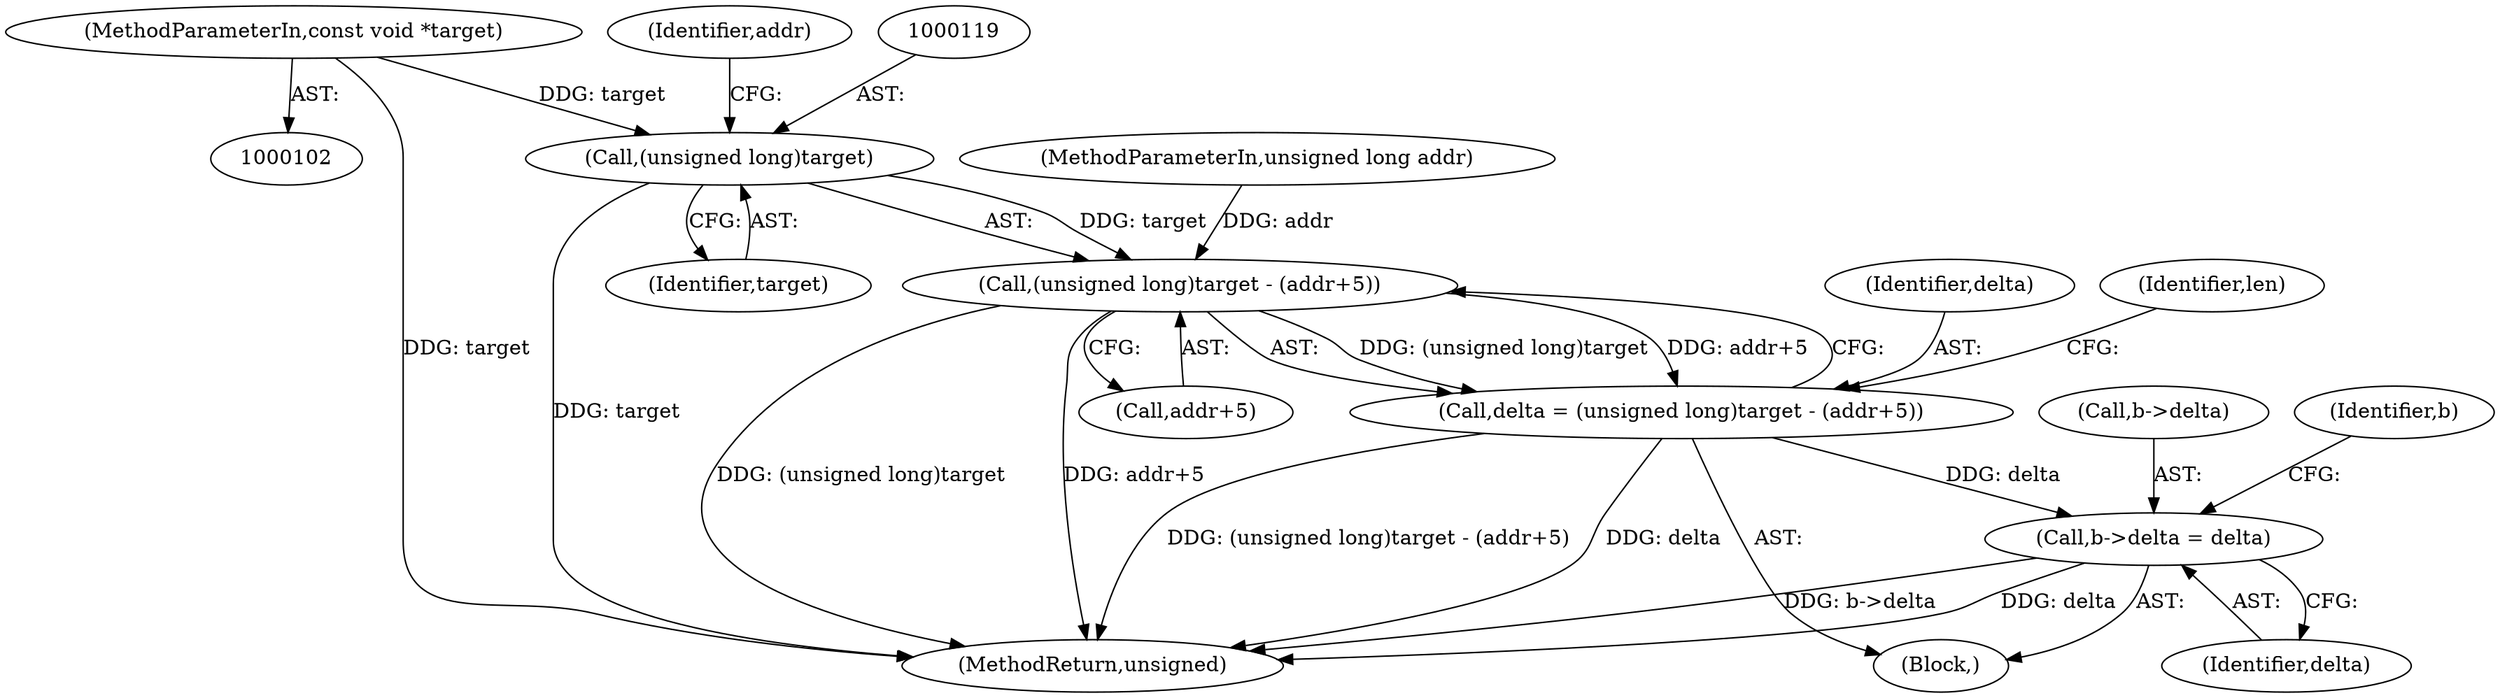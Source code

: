digraph "0_linux_5800dc5c19f34e6e03b5adab1282535cb102fafd@pointer" {
"1000118" [label="(Call,(unsigned long)target)"];
"1000104" [label="(MethodParameterIn,const void *target)"];
"1000117" [label="(Call,(unsigned long)target - (addr+5))"];
"1000115" [label="(Call,delta = (unsigned long)target - (addr+5))"];
"1000141" [label="(Call,b->delta = delta)"];
"1000116" [label="(Identifier,delta)"];
"1000109" [label="(Block,)"];
"1000117" [label="(Call,(unsigned long)target - (addr+5))"];
"1000154" [label="(MethodReturn,unsigned)"];
"1000115" [label="(Call,delta = (unsigned long)target - (addr+5))"];
"1000122" [label="(Identifier,addr)"];
"1000121" [label="(Call,addr+5)"];
"1000120" [label="(Identifier,target)"];
"1000106" [label="(MethodParameterIn,unsigned long addr)"];
"1000142" [label="(Call,b->delta)"];
"1000150" [label="(Identifier,b)"];
"1000104" [label="(MethodParameterIn,const void *target)"];
"1000145" [label="(Identifier,delta)"];
"1000141" [label="(Call,b->delta = delta)"];
"1000118" [label="(Call,(unsigned long)target)"];
"1000126" [label="(Identifier,len)"];
"1000118" -> "1000117"  [label="AST: "];
"1000118" -> "1000120"  [label="CFG: "];
"1000119" -> "1000118"  [label="AST: "];
"1000120" -> "1000118"  [label="AST: "];
"1000122" -> "1000118"  [label="CFG: "];
"1000118" -> "1000154"  [label="DDG: target"];
"1000118" -> "1000117"  [label="DDG: target"];
"1000104" -> "1000118"  [label="DDG: target"];
"1000104" -> "1000102"  [label="AST: "];
"1000104" -> "1000154"  [label="DDG: target"];
"1000117" -> "1000115"  [label="AST: "];
"1000117" -> "1000121"  [label="CFG: "];
"1000121" -> "1000117"  [label="AST: "];
"1000115" -> "1000117"  [label="CFG: "];
"1000117" -> "1000154"  [label="DDG: (unsigned long)target"];
"1000117" -> "1000154"  [label="DDG: addr+5"];
"1000117" -> "1000115"  [label="DDG: (unsigned long)target"];
"1000117" -> "1000115"  [label="DDG: addr+5"];
"1000106" -> "1000117"  [label="DDG: addr"];
"1000115" -> "1000109"  [label="AST: "];
"1000116" -> "1000115"  [label="AST: "];
"1000126" -> "1000115"  [label="CFG: "];
"1000115" -> "1000154"  [label="DDG: (unsigned long)target - (addr+5)"];
"1000115" -> "1000154"  [label="DDG: delta"];
"1000115" -> "1000141"  [label="DDG: delta"];
"1000141" -> "1000109"  [label="AST: "];
"1000141" -> "1000145"  [label="CFG: "];
"1000142" -> "1000141"  [label="AST: "];
"1000145" -> "1000141"  [label="AST: "];
"1000150" -> "1000141"  [label="CFG: "];
"1000141" -> "1000154"  [label="DDG: b->delta"];
"1000141" -> "1000154"  [label="DDG: delta"];
}
